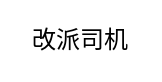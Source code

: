<mxfile version="14.2.7" type="github">
  <diagram id="dSqNelAyw_He0ZQo4JY2" name="第 1 页">
    <mxGraphModel dx="1408" dy="938" grid="1" gridSize="10" guides="1" tooltips="1" connect="1" arrows="1" fold="1" page="1" pageScale="1" pageWidth="827" pageHeight="1169" math="0" shadow="0">
      <root>
        <mxCell id="0" />
        <mxCell id="1" parent="0" />
        <mxCell id="YqfAD0L8w1PYu304HhdE-1" value="改派司机" style="text;html=1;strokeColor=none;fillColor=none;align=center;verticalAlign=middle;whiteSpace=wrap;rounded=0;" vertex="1" parent="1">
          <mxGeometry x="50" y="60" width="80" height="40" as="geometry" />
        </mxCell>
      </root>
    </mxGraphModel>
  </diagram>
</mxfile>
